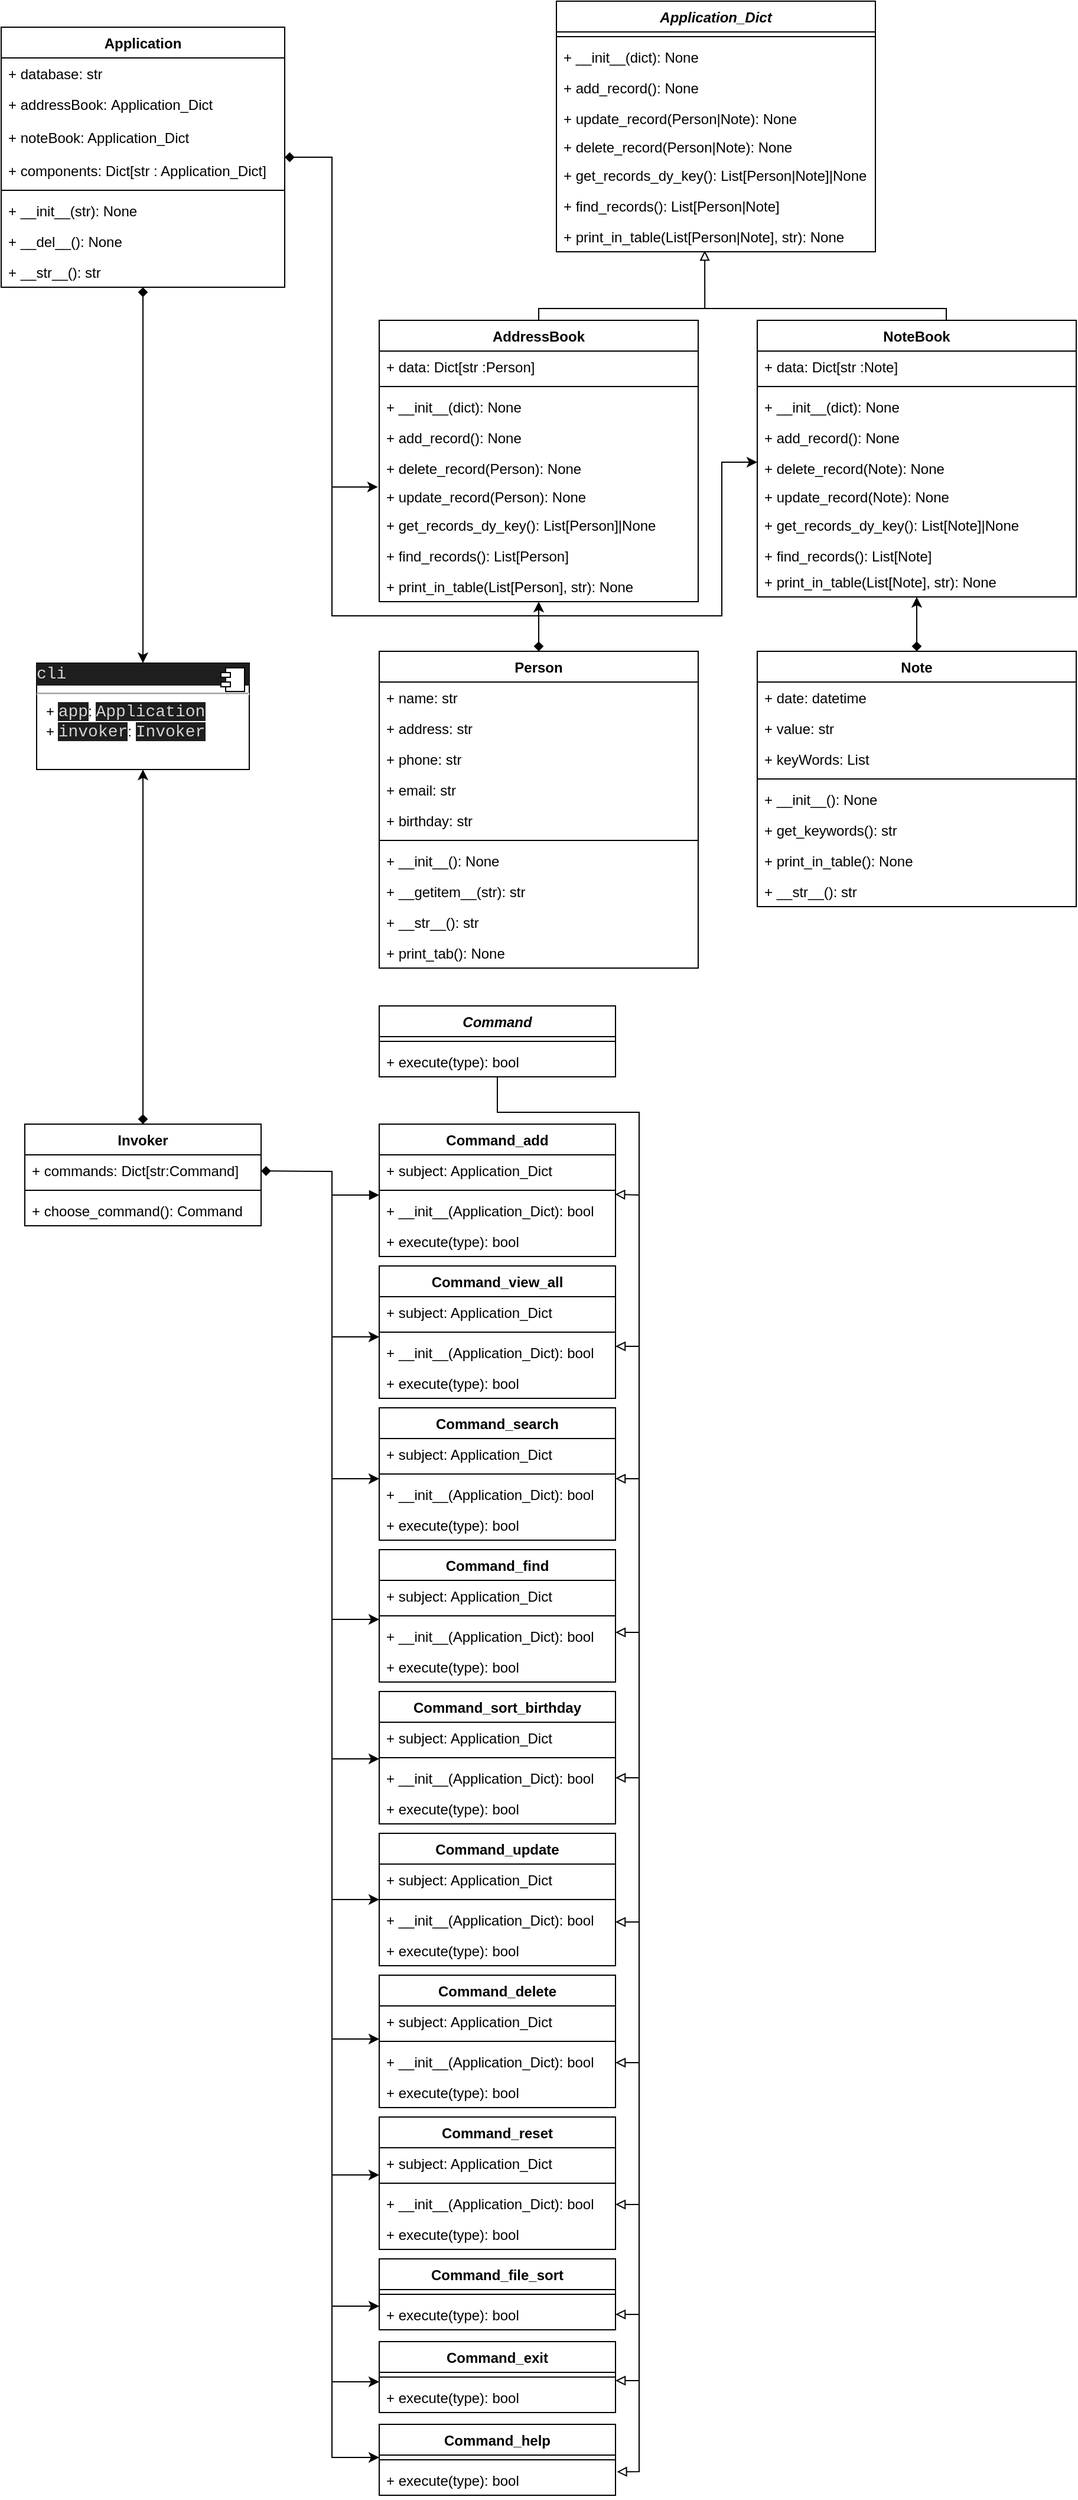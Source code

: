 <mxfile version="20.4.0" type="github">
  <diagram name="Page-1" id="e7e014a7-5840-1c2e-5031-d8a46d1fe8dd">
    <mxGraphModel dx="1038" dy="521" grid="1" gridSize="10" guides="1" tooltips="1" connect="1" arrows="1" fold="1" page="1" pageScale="1" pageWidth="1169" pageHeight="826" background="none" math="0" shadow="0">
      <root>
        <mxCell id="0" />
        <mxCell id="1" parent="0" />
        <mxCell id="pqGGEvuo2hj5_xo_4Ey8-17" value="" style="edgeStyle=none;rounded=0;orthogonalLoop=1;jettySize=auto;html=1;startArrow=diamond;startFill=1;entryX=0.5;entryY=0;entryDx=0;entryDy=0;" edge="1" parent="1" source="ew4QoGXAWz818uTSKl9H-1" target="pqGGEvuo2hj5_xo_4Ey8-78">
          <mxGeometry relative="1" as="geometry">
            <mxPoint x="140" y="380" as="targetPoint" />
          </mxGeometry>
        </mxCell>
        <mxCell id="pqGGEvuo2hj5_xo_4Ey8-168" value="" style="edgeStyle=none;rounded=0;orthogonalLoop=1;jettySize=auto;html=1;startArrow=diamond;startFill=1;entryX=-0.004;entryY=0.208;entryDx=0;entryDy=0;entryPerimeter=0;" edge="1" parent="1" source="ew4QoGXAWz818uTSKl9H-1" target="pqGGEvuo2hj5_xo_4Ey8-137">
          <mxGeometry relative="1" as="geometry">
            <mxPoint x="360" y="142" as="targetPoint" />
            <Array as="points">
              <mxPoint x="320" y="142" />
              <mxPoint x="320" y="421" />
            </Array>
          </mxGeometry>
        </mxCell>
        <mxCell id="ew4QoGXAWz818uTSKl9H-1" value="Application" style="swimlane;fontStyle=1;align=center;verticalAlign=top;childLayout=stackLayout;horizontal=1;startSize=26;horizontalStack=0;resizeParent=1;resizeParentMax=0;resizeLast=0;collapsible=1;marginBottom=0;" parent="1" vertex="1">
          <mxGeometry x="40" y="32" width="240" height="220" as="geometry">
            <mxRectangle x="170" y="70" width="100" height="30" as="alternateBounds" />
          </mxGeometry>
        </mxCell>
        <mxCell id="ew4QoGXAWz818uTSKl9H-2" value="+ database: str" style="text;strokeColor=none;fillColor=none;align=left;verticalAlign=top;spacingLeft=4;spacingRight=4;overflow=hidden;rotatable=0;points=[[0,0.5],[1,0.5]];portConstraint=eastwest;" parent="ew4QoGXAWz818uTSKl9H-1" vertex="1">
          <mxGeometry y="26" width="240" height="26" as="geometry" />
        </mxCell>
        <mxCell id="ew4QoGXAWz818uTSKl9H-6" value="+ addressBook: Application_Dict" style="text;strokeColor=none;fillColor=none;align=left;verticalAlign=top;spacingLeft=4;spacingRight=4;overflow=hidden;rotatable=0;points=[[0,0.5],[1,0.5]];portConstraint=eastwest;" parent="ew4QoGXAWz818uTSKl9H-1" vertex="1">
          <mxGeometry y="52" width="240" height="28" as="geometry" />
        </mxCell>
        <mxCell id="pqGGEvuo2hj5_xo_4Ey8-73" value="+ noteBook: Application_Dict" style="text;strokeColor=none;fillColor=none;align=left;verticalAlign=top;spacingLeft=4;spacingRight=4;overflow=hidden;rotatable=0;points=[[0,0.5],[1,0.5]];portConstraint=eastwest;" vertex="1" parent="ew4QoGXAWz818uTSKl9H-1">
          <mxGeometry y="80" width="240" height="28" as="geometry" />
        </mxCell>
        <mxCell id="pqGGEvuo2hj5_xo_4Ey8-74" value="+ components: Dict[str : Application_Dict]" style="text;strokeColor=none;fillColor=none;align=left;verticalAlign=top;spacingLeft=4;spacingRight=4;overflow=hidden;rotatable=0;points=[[0,0.5],[1,0.5]];portConstraint=eastwest;" vertex="1" parent="ew4QoGXAWz818uTSKl9H-1">
          <mxGeometry y="108" width="240" height="26" as="geometry" />
        </mxCell>
        <mxCell id="ew4QoGXAWz818uTSKl9H-3" value="" style="line;strokeWidth=1;fillColor=none;align=left;verticalAlign=middle;spacingTop=-1;spacingLeft=3;spacingRight=3;rotatable=0;labelPosition=right;points=[];portConstraint=eastwest;strokeColor=inherit;" parent="ew4QoGXAWz818uTSKl9H-1" vertex="1">
          <mxGeometry y="134" width="240" height="8" as="geometry" />
        </mxCell>
        <mxCell id="ew4QoGXAWz818uTSKl9H-4" value="+ __init__(str): None" style="text;strokeColor=none;fillColor=none;align=left;verticalAlign=top;spacingLeft=4;spacingRight=4;overflow=hidden;rotatable=0;points=[[0,0.5],[1,0.5]];portConstraint=eastwest;" parent="ew4QoGXAWz818uTSKl9H-1" vertex="1">
          <mxGeometry y="142" width="240" height="26" as="geometry" />
        </mxCell>
        <mxCell id="ew4QoGXAWz818uTSKl9H-5" value="+ __del__(): None" style="text;strokeColor=none;fillColor=none;align=left;verticalAlign=top;spacingLeft=4;spacingRight=4;overflow=hidden;rotatable=0;points=[[0,0.5],[1,0.5]];portConstraint=eastwest;" parent="ew4QoGXAWz818uTSKl9H-1" vertex="1">
          <mxGeometry y="168" width="240" height="26" as="geometry" />
        </mxCell>
        <mxCell id="pqGGEvuo2hj5_xo_4Ey8-80" value="+ __str__(): str" style="text;strokeColor=none;fillColor=none;align=left;verticalAlign=top;spacingLeft=4;spacingRight=4;overflow=hidden;rotatable=0;points=[[0,0.5],[1,0.5]];portConstraint=eastwest;" vertex="1" parent="ew4QoGXAWz818uTSKl9H-1">
          <mxGeometry y="194" width="240" height="26" as="geometry" />
        </mxCell>
        <mxCell id="Lr8bVaTLKg5Y1Snkq9TG-1" value="Application_Dict" style="swimlane;fontStyle=3;align=center;verticalAlign=top;childLayout=stackLayout;horizontal=1;startSize=26;horizontalStack=0;resizeParent=1;resizeParentMax=0;resizeLast=0;collapsible=1;marginBottom=0;" parent="1" vertex="1">
          <mxGeometry x="510" y="10" width="270" height="212" as="geometry" />
        </mxCell>
        <mxCell id="Lr8bVaTLKg5Y1Snkq9TG-3" value="" style="line;strokeWidth=1;fillColor=none;align=left;verticalAlign=middle;spacingTop=-1;spacingLeft=3;spacingRight=3;rotatable=0;labelPosition=right;points=[];portConstraint=eastwest;strokeColor=inherit;" parent="Lr8bVaTLKg5Y1Snkq9TG-1" vertex="1">
          <mxGeometry y="26" width="270" height="8" as="geometry" />
        </mxCell>
        <mxCell id="Lr8bVaTLKg5Y1Snkq9TG-4" value="+ __init__(dict): None" style="text;strokeColor=none;fillColor=none;align=left;verticalAlign=top;spacingLeft=4;spacingRight=4;overflow=hidden;rotatable=0;points=[[0,0.5],[1,0.5]];portConstraint=eastwest;" parent="Lr8bVaTLKg5Y1Snkq9TG-1" vertex="1">
          <mxGeometry y="34" width="270" height="26" as="geometry" />
        </mxCell>
        <mxCell id="pqGGEvuo2hj5_xo_4Ey8-88" value="+ add_record(): None" style="text;strokeColor=none;fillColor=none;align=left;verticalAlign=top;spacingLeft=4;spacingRight=4;overflow=hidden;rotatable=0;points=[[0,0.5],[1,0.5]];portConstraint=eastwest;" vertex="1" parent="Lr8bVaTLKg5Y1Snkq9TG-1">
          <mxGeometry y="60" width="270" height="26" as="geometry" />
        </mxCell>
        <mxCell id="pqGGEvuo2hj5_xo_4Ey8-89" value="+ update_record(Person|Note): None" style="text;strokeColor=none;fillColor=none;align=left;verticalAlign=top;spacingLeft=4;spacingRight=4;overflow=hidden;rotatable=0;points=[[0,0.5],[1,0.5]];portConstraint=eastwest;" vertex="1" parent="Lr8bVaTLKg5Y1Snkq9TG-1">
          <mxGeometry y="86" width="270" height="24" as="geometry" />
        </mxCell>
        <mxCell id="pqGGEvuo2hj5_xo_4Ey8-113" value="+ delete_record(Person|Note): None" style="text;strokeColor=none;fillColor=none;align=left;verticalAlign=top;spacingLeft=4;spacingRight=4;overflow=hidden;rotatable=0;points=[[0,0.5],[1,0.5]];portConstraint=eastwest;" vertex="1" parent="Lr8bVaTLKg5Y1Snkq9TG-1">
          <mxGeometry y="110" width="270" height="24" as="geometry" />
        </mxCell>
        <mxCell id="pqGGEvuo2hj5_xo_4Ey8-91" value="+ get_records_dy_key(): List[Person|Note]|None" style="text;strokeColor=none;fillColor=none;align=left;verticalAlign=top;spacingLeft=4;spacingRight=4;overflow=hidden;rotatable=0;points=[[0,0.5],[1,0.5]];portConstraint=eastwest;" vertex="1" parent="Lr8bVaTLKg5Y1Snkq9TG-1">
          <mxGeometry y="134" width="270" height="26" as="geometry" />
        </mxCell>
        <mxCell id="pqGGEvuo2hj5_xo_4Ey8-114" value="+ find_records(): List[Person|Note]" style="text;strokeColor=none;fillColor=none;align=left;verticalAlign=top;spacingLeft=4;spacingRight=4;overflow=hidden;rotatable=0;points=[[0,0.5],[1,0.5]];portConstraint=eastwest;" vertex="1" parent="Lr8bVaTLKg5Y1Snkq9TG-1">
          <mxGeometry y="160" width="270" height="26" as="geometry" />
        </mxCell>
        <mxCell id="pqGGEvuo2hj5_xo_4Ey8-92" value="+ print_in_table(List[Person|Note], str): None" style="text;strokeColor=none;fillColor=none;align=left;verticalAlign=top;spacingLeft=4;spacingRight=4;overflow=hidden;rotatable=0;points=[[0,0.5],[1,0.5]];portConstraint=eastwest;" vertex="1" parent="Lr8bVaTLKg5Y1Snkq9TG-1">
          <mxGeometry y="186" width="270" height="26" as="geometry" />
        </mxCell>
        <mxCell id="Lr8bVaTLKg5Y1Snkq9TG-24" style="edgeStyle=orthogonalEdgeStyle;rounded=0;orthogonalLoop=1;jettySize=auto;html=1;exitX=0.5;exitY=0;exitDx=0;exitDy=0;endArrow=block;endFill=0;entryX=0.465;entryY=0.962;entryDx=0;entryDy=0;entryPerimeter=0;" parent="1" source="Lr8bVaTLKg5Y1Snkq9TG-5" target="pqGGEvuo2hj5_xo_4Ey8-92" edge="1">
          <mxGeometry relative="1" as="geometry">
            <Array as="points">
              <mxPoint x="495" y="270" />
              <mxPoint x="636" y="270" />
            </Array>
            <mxPoint x="560" y="230" as="targetPoint" />
          </mxGeometry>
        </mxCell>
        <mxCell id="Lr8bVaTLKg5Y1Snkq9TG-5" value="AddressBook" style="swimlane;fontStyle=1;align=center;verticalAlign=top;childLayout=stackLayout;horizontal=1;startSize=26;horizontalStack=0;resizeParent=1;resizeParentMax=0;resizeLast=0;collapsible=1;marginBottom=0;" parent="1" vertex="1">
          <mxGeometry x="360" y="280" width="270" height="238" as="geometry" />
        </mxCell>
        <mxCell id="Lr8bVaTLKg5Y1Snkq9TG-6" value="+ data: Dict[str :Person]" style="text;strokeColor=none;fillColor=none;align=left;verticalAlign=top;spacingLeft=4;spacingRight=4;overflow=hidden;rotatable=0;points=[[0,0.5],[1,0.5]];portConstraint=eastwest;" parent="Lr8bVaTLKg5Y1Snkq9TG-5" vertex="1">
          <mxGeometry y="26" width="270" height="26" as="geometry" />
        </mxCell>
        <mxCell id="Lr8bVaTLKg5Y1Snkq9TG-7" value="" style="line;strokeWidth=1;fillColor=none;align=left;verticalAlign=middle;spacingTop=-1;spacingLeft=3;spacingRight=3;rotatable=0;labelPosition=right;points=[];portConstraint=eastwest;strokeColor=inherit;" parent="Lr8bVaTLKg5Y1Snkq9TG-5" vertex="1">
          <mxGeometry y="52" width="270" height="8" as="geometry" />
        </mxCell>
        <mxCell id="pqGGEvuo2hj5_xo_4Ey8-135" value="+ __init__(dict): None" style="text;strokeColor=none;fillColor=none;align=left;verticalAlign=top;spacingLeft=4;spacingRight=4;overflow=hidden;rotatable=0;points=[[0,0.5],[1,0.5]];portConstraint=eastwest;" vertex="1" parent="Lr8bVaTLKg5Y1Snkq9TG-5">
          <mxGeometry y="60" width="270" height="26" as="geometry" />
        </mxCell>
        <mxCell id="pqGGEvuo2hj5_xo_4Ey8-136" value="+ add_record(): None" style="text;strokeColor=none;fillColor=none;align=left;verticalAlign=top;spacingLeft=4;spacingRight=4;overflow=hidden;rotatable=0;points=[[0,0.5],[1,0.5]];portConstraint=eastwest;" vertex="1" parent="Lr8bVaTLKg5Y1Snkq9TG-5">
          <mxGeometry y="86" width="270" height="26" as="geometry" />
        </mxCell>
        <mxCell id="pqGGEvuo2hj5_xo_4Ey8-138" value="+ delete_record(Person): None" style="text;strokeColor=none;fillColor=none;align=left;verticalAlign=top;spacingLeft=4;spacingRight=4;overflow=hidden;rotatable=0;points=[[0,0.5],[1,0.5]];portConstraint=eastwest;" vertex="1" parent="Lr8bVaTLKg5Y1Snkq9TG-5">
          <mxGeometry y="112" width="270" height="24" as="geometry" />
        </mxCell>
        <mxCell id="pqGGEvuo2hj5_xo_4Ey8-137" value="+ update_record(Person): None" style="text;strokeColor=none;fillColor=none;align=left;verticalAlign=top;spacingLeft=4;spacingRight=4;overflow=hidden;rotatable=0;points=[[0,0.5],[1,0.5]];portConstraint=eastwest;" vertex="1" parent="Lr8bVaTLKg5Y1Snkq9TG-5">
          <mxGeometry y="136" width="270" height="24" as="geometry" />
        </mxCell>
        <mxCell id="pqGGEvuo2hj5_xo_4Ey8-139" value="+ get_records_dy_key(): List[Person]|None" style="text;strokeColor=none;fillColor=none;align=left;verticalAlign=top;spacingLeft=4;spacingRight=4;overflow=hidden;rotatable=0;points=[[0,0.5],[1,0.5]];portConstraint=eastwest;" vertex="1" parent="Lr8bVaTLKg5Y1Snkq9TG-5">
          <mxGeometry y="160" width="270" height="26" as="geometry" />
        </mxCell>
        <mxCell id="pqGGEvuo2hj5_xo_4Ey8-140" value="+ find_records(): List[Person]" style="text;strokeColor=none;fillColor=none;align=left;verticalAlign=top;spacingLeft=4;spacingRight=4;overflow=hidden;rotatable=0;points=[[0,0.5],[1,0.5]];portConstraint=eastwest;" vertex="1" parent="Lr8bVaTLKg5Y1Snkq9TG-5">
          <mxGeometry y="186" width="270" height="26" as="geometry" />
        </mxCell>
        <mxCell id="pqGGEvuo2hj5_xo_4Ey8-141" value="+ print_in_table(List[Person], str): None" style="text;strokeColor=none;fillColor=none;align=left;verticalAlign=top;spacingLeft=4;spacingRight=4;overflow=hidden;rotatable=0;points=[[0,0.5],[1,0.5]];portConstraint=eastwest;" vertex="1" parent="Lr8bVaTLKg5Y1Snkq9TG-5">
          <mxGeometry y="212" width="270" height="26" as="geometry" />
        </mxCell>
        <mxCell id="Lr8bVaTLKg5Y1Snkq9TG-25" style="rounded=0;orthogonalLoop=1;jettySize=auto;html=1;exitX=0.5;exitY=0;exitDx=0;exitDy=0;endArrow=none;endFill=0;edgeStyle=elbowEdgeStyle;" parent="1" source="Lr8bVaTLKg5Y1Snkq9TG-9" edge="1">
          <mxGeometry relative="1" as="geometry">
            <mxPoint x="560" y="270" as="targetPoint" />
            <Array as="points">
              <mxPoint x="840" y="290" />
              <mxPoint x="665" y="320" />
            </Array>
          </mxGeometry>
        </mxCell>
        <mxCell id="Lr8bVaTLKg5Y1Snkq9TG-9" value="NoteBook" style="swimlane;fontStyle=1;align=center;verticalAlign=top;childLayout=stackLayout;horizontal=1;startSize=26;horizontalStack=0;resizeParent=1;resizeParentMax=0;resizeLast=0;collapsible=1;marginBottom=0;" parent="1" vertex="1">
          <mxGeometry x="680" y="280" width="270" height="234" as="geometry" />
        </mxCell>
        <mxCell id="Lr8bVaTLKg5Y1Snkq9TG-10" value="+ data: Dict[str :Note]" style="text;strokeColor=none;fillColor=none;align=left;verticalAlign=top;spacingLeft=4;spacingRight=4;overflow=hidden;rotatable=0;points=[[0,0.5],[1,0.5]];portConstraint=eastwest;" parent="Lr8bVaTLKg5Y1Snkq9TG-9" vertex="1">
          <mxGeometry y="26" width="270" height="26" as="geometry" />
        </mxCell>
        <mxCell id="Lr8bVaTLKg5Y1Snkq9TG-11" value="" style="line;strokeWidth=1;fillColor=none;align=left;verticalAlign=middle;spacingTop=-1;spacingLeft=3;spacingRight=3;rotatable=0;labelPosition=right;points=[];portConstraint=eastwest;strokeColor=inherit;" parent="Lr8bVaTLKg5Y1Snkq9TG-9" vertex="1">
          <mxGeometry y="52" width="270" height="8" as="geometry" />
        </mxCell>
        <mxCell id="pqGGEvuo2hj5_xo_4Ey8-150" value="+ __init__(dict): None" style="text;strokeColor=none;fillColor=none;align=left;verticalAlign=top;spacingLeft=4;spacingRight=4;overflow=hidden;rotatable=0;points=[[0,0.5],[1,0.5]];portConstraint=eastwest;" vertex="1" parent="Lr8bVaTLKg5Y1Snkq9TG-9">
          <mxGeometry y="60" width="270" height="26" as="geometry" />
        </mxCell>
        <mxCell id="pqGGEvuo2hj5_xo_4Ey8-151" value="+ add_record(): None" style="text;strokeColor=none;fillColor=none;align=left;verticalAlign=top;spacingLeft=4;spacingRight=4;overflow=hidden;rotatable=0;points=[[0,0.5],[1,0.5]];portConstraint=eastwest;" vertex="1" parent="Lr8bVaTLKg5Y1Snkq9TG-9">
          <mxGeometry y="86" width="270" height="26" as="geometry" />
        </mxCell>
        <mxCell id="pqGGEvuo2hj5_xo_4Ey8-153" value="+ delete_record(Note): None" style="text;strokeColor=none;fillColor=none;align=left;verticalAlign=top;spacingLeft=4;spacingRight=4;overflow=hidden;rotatable=0;points=[[0,0.5],[1,0.5]];portConstraint=eastwest;" vertex="1" parent="Lr8bVaTLKg5Y1Snkq9TG-9">
          <mxGeometry y="112" width="270" height="24" as="geometry" />
        </mxCell>
        <mxCell id="pqGGEvuo2hj5_xo_4Ey8-152" value="+ update_record(Note): None" style="text;strokeColor=none;fillColor=none;align=left;verticalAlign=top;spacingLeft=4;spacingRight=4;overflow=hidden;rotatable=0;points=[[0,0.5],[1,0.5]];portConstraint=eastwest;" vertex="1" parent="Lr8bVaTLKg5Y1Snkq9TG-9">
          <mxGeometry y="136" width="270" height="24" as="geometry" />
        </mxCell>
        <mxCell id="pqGGEvuo2hj5_xo_4Ey8-154" value="+ get_records_dy_key(): List[Note]|None" style="text;strokeColor=none;fillColor=none;align=left;verticalAlign=top;spacingLeft=4;spacingRight=4;overflow=hidden;rotatable=0;points=[[0,0.5],[1,0.5]];portConstraint=eastwest;" vertex="1" parent="Lr8bVaTLKg5Y1Snkq9TG-9">
          <mxGeometry y="160" width="270" height="26" as="geometry" />
        </mxCell>
        <mxCell id="pqGGEvuo2hj5_xo_4Ey8-155" value="+ find_records(): List[Note]" style="text;strokeColor=none;fillColor=none;align=left;verticalAlign=top;spacingLeft=4;spacingRight=4;overflow=hidden;rotatable=0;points=[[0,0.5],[1,0.5]];portConstraint=eastwest;" vertex="1" parent="Lr8bVaTLKg5Y1Snkq9TG-9">
          <mxGeometry y="186" width="270" height="22" as="geometry" />
        </mxCell>
        <mxCell id="pqGGEvuo2hj5_xo_4Ey8-156" value="+ print_in_table(List[Note], str): None" style="text;strokeColor=none;fillColor=none;align=left;verticalAlign=top;spacingLeft=4;spacingRight=4;overflow=hidden;rotatable=0;points=[[0,0.5],[1,0.5]];portConstraint=eastwest;" vertex="1" parent="Lr8bVaTLKg5Y1Snkq9TG-9">
          <mxGeometry y="208" width="270" height="26" as="geometry" />
        </mxCell>
        <mxCell id="pqGGEvuo2hj5_xo_4Ey8-186" value="" style="edgeStyle=none;rounded=0;orthogonalLoop=1;jettySize=auto;html=1;startArrow=diamond;startFill=1;" edge="1" parent="1" source="pqGGEvuo2hj5_xo_4Ey8-1" target="pqGGEvuo2hj5_xo_4Ey8-141">
          <mxGeometry relative="1" as="geometry" />
        </mxCell>
        <mxCell id="pqGGEvuo2hj5_xo_4Ey8-1" value="Person" style="swimlane;fontStyle=1;align=center;verticalAlign=top;childLayout=stackLayout;horizontal=1;startSize=26;horizontalStack=0;resizeParent=1;resizeParentMax=0;resizeLast=0;collapsible=1;marginBottom=0;" vertex="1" parent="1">
          <mxGeometry x="360" y="560" width="270" height="268" as="geometry" />
        </mxCell>
        <mxCell id="pqGGEvuo2hj5_xo_4Ey8-2" value="+ name: str" style="text;strokeColor=none;fillColor=none;align=left;verticalAlign=top;spacingLeft=4;spacingRight=4;overflow=hidden;rotatable=0;points=[[0,0.5],[1,0.5]];portConstraint=eastwest;" vertex="1" parent="pqGGEvuo2hj5_xo_4Ey8-1">
          <mxGeometry y="26" width="270" height="26" as="geometry" />
        </mxCell>
        <mxCell id="pqGGEvuo2hj5_xo_4Ey8-174" value="+ address: str" style="text;strokeColor=none;fillColor=none;align=left;verticalAlign=top;spacingLeft=4;spacingRight=4;overflow=hidden;rotatable=0;points=[[0,0.5],[1,0.5]];portConstraint=eastwest;" vertex="1" parent="pqGGEvuo2hj5_xo_4Ey8-1">
          <mxGeometry y="52" width="270" height="26" as="geometry" />
        </mxCell>
        <mxCell id="pqGGEvuo2hj5_xo_4Ey8-175" value="+ phone: str" style="text;strokeColor=none;fillColor=none;align=left;verticalAlign=top;spacingLeft=4;spacingRight=4;overflow=hidden;rotatable=0;points=[[0,0.5],[1,0.5]];portConstraint=eastwest;" vertex="1" parent="pqGGEvuo2hj5_xo_4Ey8-1">
          <mxGeometry y="78" width="270" height="26" as="geometry" />
        </mxCell>
        <mxCell id="pqGGEvuo2hj5_xo_4Ey8-176" value="+ email: str" style="text;strokeColor=none;fillColor=none;align=left;verticalAlign=top;spacingLeft=4;spacingRight=4;overflow=hidden;rotatable=0;points=[[0,0.5],[1,0.5]];portConstraint=eastwest;" vertex="1" parent="pqGGEvuo2hj5_xo_4Ey8-1">
          <mxGeometry y="104" width="270" height="26" as="geometry" />
        </mxCell>
        <mxCell id="pqGGEvuo2hj5_xo_4Ey8-177" value="+ birthday: str" style="text;strokeColor=none;fillColor=none;align=left;verticalAlign=top;spacingLeft=4;spacingRight=4;overflow=hidden;rotatable=0;points=[[0,0.5],[1,0.5]];portConstraint=eastwest;" vertex="1" parent="pqGGEvuo2hj5_xo_4Ey8-1">
          <mxGeometry y="130" width="270" height="26" as="geometry" />
        </mxCell>
        <mxCell id="pqGGEvuo2hj5_xo_4Ey8-3" value="" style="line;strokeWidth=1;fillColor=none;align=left;verticalAlign=middle;spacingTop=-1;spacingLeft=3;spacingRight=3;rotatable=0;labelPosition=right;points=[];portConstraint=eastwest;strokeColor=inherit;" vertex="1" parent="pqGGEvuo2hj5_xo_4Ey8-1">
          <mxGeometry y="156" width="270" height="8" as="geometry" />
        </mxCell>
        <mxCell id="pqGGEvuo2hj5_xo_4Ey8-184" value="+ __init__(): None" style="text;strokeColor=none;fillColor=none;align=left;verticalAlign=top;spacingLeft=4;spacingRight=4;overflow=hidden;rotatable=0;points=[[0,0.5],[1,0.5]];portConstraint=eastwest;" vertex="1" parent="pqGGEvuo2hj5_xo_4Ey8-1">
          <mxGeometry y="164" width="270" height="26" as="geometry" />
        </mxCell>
        <mxCell id="pqGGEvuo2hj5_xo_4Ey8-4" value="+ __getitem__(str): str" style="text;strokeColor=none;fillColor=none;align=left;verticalAlign=top;spacingLeft=4;spacingRight=4;overflow=hidden;rotatable=0;points=[[0,0.5],[1,0.5]];portConstraint=eastwest;" vertex="1" parent="pqGGEvuo2hj5_xo_4Ey8-1">
          <mxGeometry y="190" width="270" height="26" as="geometry" />
        </mxCell>
        <mxCell id="pqGGEvuo2hj5_xo_4Ey8-178" value="+ __str__(): str" style="text;strokeColor=none;fillColor=none;align=left;verticalAlign=top;spacingLeft=4;spacingRight=4;overflow=hidden;rotatable=0;points=[[0,0.5],[1,0.5]];portConstraint=eastwest;" vertex="1" parent="pqGGEvuo2hj5_xo_4Ey8-1">
          <mxGeometry y="216" width="270" height="26" as="geometry" />
        </mxCell>
        <mxCell id="pqGGEvuo2hj5_xo_4Ey8-179" value="+ print_tab(): None" style="text;strokeColor=none;fillColor=none;align=left;verticalAlign=top;spacingLeft=4;spacingRight=4;overflow=hidden;rotatable=0;points=[[0,0.5],[1,0.5]];portConstraint=eastwest;" vertex="1" parent="pqGGEvuo2hj5_xo_4Ey8-1">
          <mxGeometry y="242" width="270" height="26" as="geometry" />
        </mxCell>
        <mxCell id="pqGGEvuo2hj5_xo_4Ey8-187" value="" style="edgeStyle=none;rounded=0;orthogonalLoop=1;jettySize=auto;html=1;startArrow=diamond;startFill=1;" edge="1" parent="1" source="pqGGEvuo2hj5_xo_4Ey8-5" target="pqGGEvuo2hj5_xo_4Ey8-156">
          <mxGeometry relative="1" as="geometry" />
        </mxCell>
        <mxCell id="pqGGEvuo2hj5_xo_4Ey8-5" value="Note" style="swimlane;fontStyle=1;align=center;verticalAlign=top;childLayout=stackLayout;horizontal=1;startSize=26;horizontalStack=0;resizeParent=1;resizeParentMax=0;resizeLast=0;collapsible=1;marginBottom=0;" vertex="1" parent="1">
          <mxGeometry x="680" y="560" width="270" height="216" as="geometry" />
        </mxCell>
        <mxCell id="pqGGEvuo2hj5_xo_4Ey8-6" value="+ date: datetime" style="text;strokeColor=none;fillColor=none;align=left;verticalAlign=top;spacingLeft=4;spacingRight=4;overflow=hidden;rotatable=0;points=[[0,0.5],[1,0.5]];portConstraint=eastwest;" vertex="1" parent="pqGGEvuo2hj5_xo_4Ey8-5">
          <mxGeometry y="26" width="270" height="26" as="geometry" />
        </mxCell>
        <mxCell id="pqGGEvuo2hj5_xo_4Ey8-180" value="+ value: str" style="text;strokeColor=none;fillColor=none;align=left;verticalAlign=top;spacingLeft=4;spacingRight=4;overflow=hidden;rotatable=0;points=[[0,0.5],[1,0.5]];portConstraint=eastwest;" vertex="1" parent="pqGGEvuo2hj5_xo_4Ey8-5">
          <mxGeometry y="52" width="270" height="26" as="geometry" />
        </mxCell>
        <mxCell id="pqGGEvuo2hj5_xo_4Ey8-181" value="+ keyWords: List" style="text;strokeColor=none;fillColor=none;align=left;verticalAlign=top;spacingLeft=4;spacingRight=4;overflow=hidden;rotatable=0;points=[[0,0.5],[1,0.5]];portConstraint=eastwest;" vertex="1" parent="pqGGEvuo2hj5_xo_4Ey8-5">
          <mxGeometry y="78" width="270" height="26" as="geometry" />
        </mxCell>
        <mxCell id="pqGGEvuo2hj5_xo_4Ey8-7" value="" style="line;strokeWidth=1;fillColor=none;align=left;verticalAlign=middle;spacingTop=-1;spacingLeft=3;spacingRight=3;rotatable=0;labelPosition=right;points=[];portConstraint=eastwest;strokeColor=inherit;" vertex="1" parent="pqGGEvuo2hj5_xo_4Ey8-5">
          <mxGeometry y="104" width="270" height="8" as="geometry" />
        </mxCell>
        <mxCell id="pqGGEvuo2hj5_xo_4Ey8-182" value="+ __init__(): None" style="text;strokeColor=none;fillColor=none;align=left;verticalAlign=top;spacingLeft=4;spacingRight=4;overflow=hidden;rotatable=0;points=[[0,0.5],[1,0.5]];portConstraint=eastwest;" vertex="1" parent="pqGGEvuo2hj5_xo_4Ey8-5">
          <mxGeometry y="112" width="270" height="26" as="geometry" />
        </mxCell>
        <mxCell id="pqGGEvuo2hj5_xo_4Ey8-8" value="+ get_keywords(): str" style="text;strokeColor=none;fillColor=none;align=left;verticalAlign=top;spacingLeft=4;spacingRight=4;overflow=hidden;rotatable=0;points=[[0,0.5],[1,0.5]];portConstraint=eastwest;" vertex="1" parent="pqGGEvuo2hj5_xo_4Ey8-5">
          <mxGeometry y="138" width="270" height="26" as="geometry" />
        </mxCell>
        <mxCell id="pqGGEvuo2hj5_xo_4Ey8-183" value="+ print_in_table(): None" style="text;strokeColor=none;fillColor=none;align=left;verticalAlign=top;spacingLeft=4;spacingRight=4;overflow=hidden;rotatable=0;points=[[0,0.5],[1,0.5]];portConstraint=eastwest;" vertex="1" parent="pqGGEvuo2hj5_xo_4Ey8-5">
          <mxGeometry y="164" width="270" height="26" as="geometry" />
        </mxCell>
        <mxCell id="pqGGEvuo2hj5_xo_4Ey8-185" value="+ __str__(): str" style="text;strokeColor=none;fillColor=none;align=left;verticalAlign=top;spacingLeft=4;spacingRight=4;overflow=hidden;rotatable=0;points=[[0,0.5],[1,0.5]];portConstraint=eastwest;" vertex="1" parent="pqGGEvuo2hj5_xo_4Ey8-5">
          <mxGeometry y="190" width="270" height="26" as="geometry" />
        </mxCell>
        <mxCell id="pqGGEvuo2hj5_xo_4Ey8-23" value="" style="edgeStyle=none;rounded=0;orthogonalLoop=1;jettySize=auto;html=1;startArrow=diamond;startFill=1;entryX=0.5;entryY=1;entryDx=0;entryDy=0;" edge="1" parent="1" source="pqGGEvuo2hj5_xo_4Ey8-19" target="pqGGEvuo2hj5_xo_4Ey8-78">
          <mxGeometry relative="1" as="geometry">
            <mxPoint x="140" y="470" as="targetPoint" />
          </mxGeometry>
        </mxCell>
        <mxCell id="pqGGEvuo2hj5_xo_4Ey8-19" value="Invoker" style="swimlane;fontStyle=1;align=center;verticalAlign=top;childLayout=stackLayout;horizontal=1;startSize=26;horizontalStack=0;resizeParent=1;resizeParentMax=0;resizeLast=0;collapsible=1;marginBottom=0;" vertex="1" parent="1">
          <mxGeometry x="60" y="960" width="200" height="86" as="geometry" />
        </mxCell>
        <mxCell id="pqGGEvuo2hj5_xo_4Ey8-20" value="+ commands: Dict[str:Command]" style="text;strokeColor=none;fillColor=none;align=left;verticalAlign=top;spacingLeft=4;spacingRight=4;overflow=hidden;rotatable=0;points=[[0,0.5],[1,0.5]];portConstraint=eastwest;" vertex="1" parent="pqGGEvuo2hj5_xo_4Ey8-19">
          <mxGeometry y="26" width="200" height="26" as="geometry" />
        </mxCell>
        <mxCell id="pqGGEvuo2hj5_xo_4Ey8-21" value="" style="line;strokeWidth=1;fillColor=none;align=left;verticalAlign=middle;spacingTop=-1;spacingLeft=3;spacingRight=3;rotatable=0;labelPosition=right;points=[];portConstraint=eastwest;strokeColor=inherit;" vertex="1" parent="pqGGEvuo2hj5_xo_4Ey8-19">
          <mxGeometry y="52" width="200" height="8" as="geometry" />
        </mxCell>
        <mxCell id="pqGGEvuo2hj5_xo_4Ey8-22" value="+ choose_command(): Command" style="text;strokeColor=none;fillColor=none;align=left;verticalAlign=top;spacingLeft=4;spacingRight=4;overflow=hidden;rotatable=0;points=[[0,0.5],[1,0.5]];portConstraint=eastwest;" vertex="1" parent="pqGGEvuo2hj5_xo_4Ey8-19">
          <mxGeometry y="60" width="200" height="26" as="geometry" />
        </mxCell>
        <mxCell id="pqGGEvuo2hj5_xo_4Ey8-193" value="" style="edgeStyle=none;rounded=0;orthogonalLoop=1;jettySize=auto;html=1;startArrow=none;startFill=0;entryX=0.998;entryY=-0.023;entryDx=0;entryDy=0;entryPerimeter=0;endArrow=block;endFill=0;" edge="1" parent="1" source="pqGGEvuo2hj5_xo_4Ey8-24" target="pqGGEvuo2hj5_xo_4Ey8-192">
          <mxGeometry relative="1" as="geometry">
            <Array as="points">
              <mxPoint x="460" y="950" />
              <mxPoint x="580" y="950" />
              <mxPoint x="580" y="1020" />
            </Array>
          </mxGeometry>
        </mxCell>
        <mxCell id="pqGGEvuo2hj5_xo_4Ey8-24" value="Command" style="swimlane;fontStyle=3;align=center;verticalAlign=top;childLayout=stackLayout;horizontal=1;startSize=26;horizontalStack=0;resizeParent=1;resizeParentMax=0;resizeLast=0;collapsible=1;marginBottom=0;" vertex="1" parent="1">
          <mxGeometry x="360" y="860" width="200" height="60" as="geometry" />
        </mxCell>
        <mxCell id="pqGGEvuo2hj5_xo_4Ey8-26" value="" style="line;strokeWidth=1;fillColor=none;align=left;verticalAlign=middle;spacingTop=-1;spacingLeft=3;spacingRight=3;rotatable=0;labelPosition=right;points=[];portConstraint=eastwest;strokeColor=inherit;" vertex="1" parent="pqGGEvuo2hj5_xo_4Ey8-24">
          <mxGeometry y="26" width="200" height="8" as="geometry" />
        </mxCell>
        <mxCell id="pqGGEvuo2hj5_xo_4Ey8-27" value="+ execute(type): bool" style="text;strokeColor=none;fillColor=none;align=left;verticalAlign=top;spacingLeft=4;spacingRight=4;overflow=hidden;rotatable=0;points=[[0,0.5],[1,0.5]];portConstraint=eastwest;" vertex="1" parent="pqGGEvuo2hj5_xo_4Ey8-24">
          <mxGeometry y="34" width="200" height="26" as="geometry" />
        </mxCell>
        <mxCell id="pqGGEvuo2hj5_xo_4Ey8-78" value="&lt;div style=&quot;color: rgb(212, 212, 212); background-color: rgb(30, 30, 30); font-family: Consolas, &amp;quot;Courier New&amp;quot;, monospace; font-size: 14px; line-height: 19px;&quot;&gt;cli&lt;/div&gt;&lt;hr&gt;&lt;p style=&quot;margin:0px;margin-left:8px;&quot;&gt;+&amp;nbsp;&lt;span style=&quot;background-color: rgb(30, 30, 30); color: rgb(212, 212, 212); font-family: Consolas, &amp;quot;Courier New&amp;quot;, monospace; font-size: 14px;&quot;&gt;app&lt;/span&gt;&lt;span style=&quot;background-color: initial;&quot;&gt;:&amp;nbsp;&lt;/span&gt;&lt;span style=&quot;background-color: rgb(30, 30, 30); color: rgb(212, 212, 212); font-family: Consolas, &amp;quot;Courier New&amp;quot;, monospace; font-size: 14px;&quot;&gt;Application&lt;/span&gt;&lt;/p&gt;&lt;p style=&quot;margin:0px;margin-left:8px;&quot;&gt;+&amp;nbsp;&lt;span style=&quot;background-color: rgb(30, 30, 30); color: rgb(212, 212, 212); font-family: Consolas, &amp;quot;Courier New&amp;quot;, monospace; font-size: 14px;&quot;&gt;invoker&lt;/span&gt;&lt;span style=&quot;background-color: initial;&quot;&gt;:&amp;nbsp;&lt;/span&gt;&lt;span style=&quot;background-color: rgb(30, 30, 30); color: rgb(212, 212, 212); font-family: Consolas, &amp;quot;Courier New&amp;quot;, monospace; font-size: 14px;&quot;&gt;Invoker&lt;/span&gt;&lt;/p&gt;" style="align=left;overflow=fill;html=1;dropTarget=0;" vertex="1" parent="1">
          <mxGeometry x="70" y="570" width="180" height="90" as="geometry" />
        </mxCell>
        <mxCell id="pqGGEvuo2hj5_xo_4Ey8-79" value="" style="shape=component;jettyWidth=8;jettyHeight=4;" vertex="1" parent="pqGGEvuo2hj5_xo_4Ey8-78">
          <mxGeometry x="1" width="20" height="20" relative="1" as="geometry">
            <mxPoint x="-24" y="4" as="offset" />
          </mxGeometry>
        </mxCell>
        <mxCell id="pqGGEvuo2hj5_xo_4Ey8-170" value="" style="edgeStyle=none;rounded=0;orthogonalLoop=1;jettySize=auto;html=1;startArrow=none;startFill=0;" edge="1" parent="1">
          <mxGeometry relative="1" as="geometry">
            <mxPoint x="320" y="420" as="sourcePoint" />
            <mxPoint x="680" y="400" as="targetPoint" />
            <Array as="points">
              <mxPoint x="320" y="530" />
              <mxPoint x="650" y="530" />
              <mxPoint x="650" y="400" />
            </Array>
          </mxGeometry>
        </mxCell>
        <mxCell id="pqGGEvuo2hj5_xo_4Ey8-190" value="Command_add" style="swimlane;fontStyle=1;align=center;verticalAlign=top;childLayout=stackLayout;horizontal=1;startSize=26;horizontalStack=0;resizeParent=1;resizeParentMax=0;resizeLast=0;collapsible=1;marginBottom=0;" vertex="1" parent="1">
          <mxGeometry x="360" y="960" width="200" height="112" as="geometry" />
        </mxCell>
        <mxCell id="pqGGEvuo2hj5_xo_4Ey8-195" value="+ subject: Application_Dict" style="text;strokeColor=none;fillColor=none;align=left;verticalAlign=top;spacingLeft=4;spacingRight=4;overflow=hidden;rotatable=0;points=[[0,0.5],[1,0.5]];portConstraint=eastwest;" vertex="1" parent="pqGGEvuo2hj5_xo_4Ey8-190">
          <mxGeometry y="26" width="200" height="26" as="geometry" />
        </mxCell>
        <mxCell id="pqGGEvuo2hj5_xo_4Ey8-191" value="" style="line;strokeWidth=1;fillColor=none;align=left;verticalAlign=middle;spacingTop=-1;spacingLeft=3;spacingRight=3;rotatable=0;labelPosition=right;points=[];portConstraint=eastwest;strokeColor=inherit;" vertex="1" parent="pqGGEvuo2hj5_xo_4Ey8-190">
          <mxGeometry y="52" width="200" height="8" as="geometry" />
        </mxCell>
        <mxCell id="pqGGEvuo2hj5_xo_4Ey8-192" value="+ __init__(Application_Dict): bool" style="text;strokeColor=none;fillColor=none;align=left;verticalAlign=top;spacingLeft=4;spacingRight=4;overflow=hidden;rotatable=0;points=[[0,0.5],[1,0.5]];portConstraint=eastwest;" vertex="1" parent="pqGGEvuo2hj5_xo_4Ey8-190">
          <mxGeometry y="60" width="200" height="26" as="geometry" />
        </mxCell>
        <mxCell id="pqGGEvuo2hj5_xo_4Ey8-197" value="+ execute(type): bool" style="text;strokeColor=none;fillColor=none;align=left;verticalAlign=top;spacingLeft=4;spacingRight=4;overflow=hidden;rotatable=0;points=[[0,0.5],[1,0.5]];portConstraint=eastwest;" vertex="1" parent="pqGGEvuo2hj5_xo_4Ey8-190">
          <mxGeometry y="86" width="200" height="26" as="geometry" />
        </mxCell>
        <mxCell id="pqGGEvuo2hj5_xo_4Ey8-198" value="Command_view_all" style="swimlane;fontStyle=1;align=center;verticalAlign=top;childLayout=stackLayout;horizontal=1;startSize=26;horizontalStack=0;resizeParent=1;resizeParentMax=0;resizeLast=0;collapsible=1;marginBottom=0;" vertex="1" parent="1">
          <mxGeometry x="360" y="1080" width="200" height="112" as="geometry" />
        </mxCell>
        <mxCell id="pqGGEvuo2hj5_xo_4Ey8-199" value="+ subject: Application_Dict" style="text;strokeColor=none;fillColor=none;align=left;verticalAlign=top;spacingLeft=4;spacingRight=4;overflow=hidden;rotatable=0;points=[[0,0.5],[1,0.5]];portConstraint=eastwest;" vertex="1" parent="pqGGEvuo2hj5_xo_4Ey8-198">
          <mxGeometry y="26" width="200" height="26" as="geometry" />
        </mxCell>
        <mxCell id="pqGGEvuo2hj5_xo_4Ey8-200" value="" style="line;strokeWidth=1;fillColor=none;align=left;verticalAlign=middle;spacingTop=-1;spacingLeft=3;spacingRight=3;rotatable=0;labelPosition=right;points=[];portConstraint=eastwest;strokeColor=inherit;" vertex="1" parent="pqGGEvuo2hj5_xo_4Ey8-198">
          <mxGeometry y="52" width="200" height="8" as="geometry" />
        </mxCell>
        <mxCell id="pqGGEvuo2hj5_xo_4Ey8-251" value="" style="edgeStyle=none;rounded=0;orthogonalLoop=1;jettySize=auto;html=1;startArrow=none;startFill=0;endArrow=block;endFill=0;" edge="1" parent="pqGGEvuo2hj5_xo_4Ey8-198">
          <mxGeometry relative="1" as="geometry">
            <mxPoint x="220" y="-60" as="sourcePoint" />
            <mxPoint x="200" y="68" as="targetPoint" />
            <Array as="points">
              <mxPoint x="220" y="-60" />
              <mxPoint x="220" y="68" />
            </Array>
          </mxGeometry>
        </mxCell>
        <mxCell id="pqGGEvuo2hj5_xo_4Ey8-201" value="+ __init__(Application_Dict): bool" style="text;strokeColor=none;fillColor=none;align=left;verticalAlign=top;spacingLeft=4;spacingRight=4;overflow=hidden;rotatable=0;points=[[0,0.5],[1,0.5]];portConstraint=eastwest;" vertex="1" parent="pqGGEvuo2hj5_xo_4Ey8-198">
          <mxGeometry y="60" width="200" height="26" as="geometry" />
        </mxCell>
        <mxCell id="pqGGEvuo2hj5_xo_4Ey8-202" value="+ execute(type): bool" style="text;strokeColor=none;fillColor=none;align=left;verticalAlign=top;spacingLeft=4;spacingRight=4;overflow=hidden;rotatable=0;points=[[0,0.5],[1,0.5]];portConstraint=eastwest;" vertex="1" parent="pqGGEvuo2hj5_xo_4Ey8-198">
          <mxGeometry y="86" width="200" height="26" as="geometry" />
        </mxCell>
        <mxCell id="pqGGEvuo2hj5_xo_4Ey8-203" value="Command_help" style="swimlane;fontStyle=1;align=center;verticalAlign=top;childLayout=stackLayout;horizontal=1;startSize=26;horizontalStack=0;resizeParent=1;resizeParentMax=0;resizeLast=0;collapsible=1;marginBottom=0;" vertex="1" parent="1">
          <mxGeometry x="360" y="2060" width="200" height="60" as="geometry" />
        </mxCell>
        <mxCell id="pqGGEvuo2hj5_xo_4Ey8-205" value="" style="line;strokeWidth=1;fillColor=none;align=left;verticalAlign=middle;spacingTop=-1;spacingLeft=3;spacingRight=3;rotatable=0;labelPosition=right;points=[];portConstraint=eastwest;strokeColor=inherit;" vertex="1" parent="pqGGEvuo2hj5_xo_4Ey8-203">
          <mxGeometry y="26" width="200" height="8" as="geometry" />
        </mxCell>
        <mxCell id="pqGGEvuo2hj5_xo_4Ey8-207" value="+ execute(type): bool" style="text;strokeColor=none;fillColor=none;align=left;verticalAlign=top;spacingLeft=4;spacingRight=4;overflow=hidden;rotatable=0;points=[[0,0.5],[1,0.5]];portConstraint=eastwest;" vertex="1" parent="pqGGEvuo2hj5_xo_4Ey8-203">
          <mxGeometry y="34" width="200" height="26" as="geometry" />
        </mxCell>
        <mxCell id="pqGGEvuo2hj5_xo_4Ey8-208" value="Command_exit" style="swimlane;fontStyle=1;align=center;verticalAlign=top;childLayout=stackLayout;horizontal=1;startSize=26;horizontalStack=0;resizeParent=1;resizeParentMax=0;resizeLast=0;collapsible=1;marginBottom=0;" vertex="1" parent="1">
          <mxGeometry x="360" y="1990" width="200" height="60" as="geometry" />
        </mxCell>
        <mxCell id="pqGGEvuo2hj5_xo_4Ey8-210" value="" style="line;strokeWidth=1;fillColor=none;align=left;verticalAlign=middle;spacingTop=-1;spacingLeft=3;spacingRight=3;rotatable=0;labelPosition=right;points=[];portConstraint=eastwest;strokeColor=inherit;" vertex="1" parent="pqGGEvuo2hj5_xo_4Ey8-208">
          <mxGeometry y="26" width="200" height="8" as="geometry" />
        </mxCell>
        <mxCell id="pqGGEvuo2hj5_xo_4Ey8-212" value="+ execute(type): bool" style="text;strokeColor=none;fillColor=none;align=left;verticalAlign=top;spacingLeft=4;spacingRight=4;overflow=hidden;rotatable=0;points=[[0,0.5],[1,0.5]];portConstraint=eastwest;" vertex="1" parent="pqGGEvuo2hj5_xo_4Ey8-208">
          <mxGeometry y="34" width="200" height="26" as="geometry" />
        </mxCell>
        <mxCell id="pqGGEvuo2hj5_xo_4Ey8-213" value="Command_file_sort" style="swimlane;fontStyle=1;align=center;verticalAlign=top;childLayout=stackLayout;horizontal=1;startSize=26;horizontalStack=0;resizeParent=1;resizeParentMax=0;resizeLast=0;collapsible=1;marginBottom=0;" vertex="1" parent="1">
          <mxGeometry x="360" y="1920" width="200" height="60" as="geometry" />
        </mxCell>
        <mxCell id="pqGGEvuo2hj5_xo_4Ey8-215" value="" style="line;strokeWidth=1;fillColor=none;align=left;verticalAlign=middle;spacingTop=-1;spacingLeft=3;spacingRight=3;rotatable=0;labelPosition=right;points=[];portConstraint=eastwest;strokeColor=inherit;" vertex="1" parent="pqGGEvuo2hj5_xo_4Ey8-213">
          <mxGeometry y="26" width="200" height="8" as="geometry" />
        </mxCell>
        <mxCell id="pqGGEvuo2hj5_xo_4Ey8-217" value="+ execute(type): bool" style="text;strokeColor=none;fillColor=none;align=left;verticalAlign=top;spacingLeft=4;spacingRight=4;overflow=hidden;rotatable=0;points=[[0,0.5],[1,0.5]];portConstraint=eastwest;" vertex="1" parent="pqGGEvuo2hj5_xo_4Ey8-213">
          <mxGeometry y="34" width="200" height="26" as="geometry" />
        </mxCell>
        <mxCell id="pqGGEvuo2hj5_xo_4Ey8-218" value="Command_reset" style="swimlane;fontStyle=1;align=center;verticalAlign=top;childLayout=stackLayout;horizontal=1;startSize=26;horizontalStack=0;resizeParent=1;resizeParentMax=0;resizeLast=0;collapsible=1;marginBottom=0;" vertex="1" parent="1">
          <mxGeometry x="360" y="1800" width="200" height="112" as="geometry" />
        </mxCell>
        <mxCell id="pqGGEvuo2hj5_xo_4Ey8-219" value="+ subject: Application_Dict" style="text;strokeColor=none;fillColor=none;align=left;verticalAlign=top;spacingLeft=4;spacingRight=4;overflow=hidden;rotatable=0;points=[[0,0.5],[1,0.5]];portConstraint=eastwest;" vertex="1" parent="pqGGEvuo2hj5_xo_4Ey8-218">
          <mxGeometry y="26" width="200" height="26" as="geometry" />
        </mxCell>
        <mxCell id="pqGGEvuo2hj5_xo_4Ey8-220" value="" style="line;strokeWidth=1;fillColor=none;align=left;verticalAlign=middle;spacingTop=-1;spacingLeft=3;spacingRight=3;rotatable=0;labelPosition=right;points=[];portConstraint=eastwest;strokeColor=inherit;" vertex="1" parent="pqGGEvuo2hj5_xo_4Ey8-218">
          <mxGeometry y="52" width="200" height="8" as="geometry" />
        </mxCell>
        <mxCell id="pqGGEvuo2hj5_xo_4Ey8-221" value="+ __init__(Application_Dict): bool" style="text;strokeColor=none;fillColor=none;align=left;verticalAlign=top;spacingLeft=4;spacingRight=4;overflow=hidden;rotatable=0;points=[[0,0.5],[1,0.5]];portConstraint=eastwest;" vertex="1" parent="pqGGEvuo2hj5_xo_4Ey8-218">
          <mxGeometry y="60" width="200" height="26" as="geometry" />
        </mxCell>
        <mxCell id="pqGGEvuo2hj5_xo_4Ey8-222" value="+ execute(type): bool" style="text;strokeColor=none;fillColor=none;align=left;verticalAlign=top;spacingLeft=4;spacingRight=4;overflow=hidden;rotatable=0;points=[[0,0.5],[1,0.5]];portConstraint=eastwest;" vertex="1" parent="pqGGEvuo2hj5_xo_4Ey8-218">
          <mxGeometry y="86" width="200" height="26" as="geometry" />
        </mxCell>
        <mxCell id="pqGGEvuo2hj5_xo_4Ey8-223" value="Command_delete" style="swimlane;fontStyle=1;align=center;verticalAlign=top;childLayout=stackLayout;horizontal=1;startSize=26;horizontalStack=0;resizeParent=1;resizeParentMax=0;resizeLast=0;collapsible=1;marginBottom=0;" vertex="1" parent="1">
          <mxGeometry x="360" y="1680" width="200" height="112" as="geometry" />
        </mxCell>
        <mxCell id="pqGGEvuo2hj5_xo_4Ey8-224" value="+ subject: Application_Dict" style="text;strokeColor=none;fillColor=none;align=left;verticalAlign=top;spacingLeft=4;spacingRight=4;overflow=hidden;rotatable=0;points=[[0,0.5],[1,0.5]];portConstraint=eastwest;" vertex="1" parent="pqGGEvuo2hj5_xo_4Ey8-223">
          <mxGeometry y="26" width="200" height="26" as="geometry" />
        </mxCell>
        <mxCell id="pqGGEvuo2hj5_xo_4Ey8-225" value="" style="line;strokeWidth=1;fillColor=none;align=left;verticalAlign=middle;spacingTop=-1;spacingLeft=3;spacingRight=3;rotatable=0;labelPosition=right;points=[];portConstraint=eastwest;strokeColor=inherit;" vertex="1" parent="pqGGEvuo2hj5_xo_4Ey8-223">
          <mxGeometry y="52" width="200" height="8" as="geometry" />
        </mxCell>
        <mxCell id="pqGGEvuo2hj5_xo_4Ey8-226" value="+ __init__(Application_Dict): bool" style="text;strokeColor=none;fillColor=none;align=left;verticalAlign=top;spacingLeft=4;spacingRight=4;overflow=hidden;rotatable=0;points=[[0,0.5],[1,0.5]];portConstraint=eastwest;" vertex="1" parent="pqGGEvuo2hj5_xo_4Ey8-223">
          <mxGeometry y="60" width="200" height="26" as="geometry" />
        </mxCell>
        <mxCell id="pqGGEvuo2hj5_xo_4Ey8-227" value="+ execute(type): bool" style="text;strokeColor=none;fillColor=none;align=left;verticalAlign=top;spacingLeft=4;spacingRight=4;overflow=hidden;rotatable=0;points=[[0,0.5],[1,0.5]];portConstraint=eastwest;" vertex="1" parent="pqGGEvuo2hj5_xo_4Ey8-223">
          <mxGeometry y="86" width="200" height="26" as="geometry" />
        </mxCell>
        <mxCell id="pqGGEvuo2hj5_xo_4Ey8-228" value="Command_update" style="swimlane;fontStyle=1;align=center;verticalAlign=top;childLayout=stackLayout;horizontal=1;startSize=26;horizontalStack=0;resizeParent=1;resizeParentMax=0;resizeLast=0;collapsible=1;marginBottom=0;" vertex="1" parent="1">
          <mxGeometry x="360" y="1560" width="200" height="112" as="geometry" />
        </mxCell>
        <mxCell id="pqGGEvuo2hj5_xo_4Ey8-229" value="+ subject: Application_Dict" style="text;strokeColor=none;fillColor=none;align=left;verticalAlign=top;spacingLeft=4;spacingRight=4;overflow=hidden;rotatable=0;points=[[0,0.5],[1,0.5]];portConstraint=eastwest;" vertex="1" parent="pqGGEvuo2hj5_xo_4Ey8-228">
          <mxGeometry y="26" width="200" height="26" as="geometry" />
        </mxCell>
        <mxCell id="pqGGEvuo2hj5_xo_4Ey8-230" value="" style="line;strokeWidth=1;fillColor=none;align=left;verticalAlign=middle;spacingTop=-1;spacingLeft=3;spacingRight=3;rotatable=0;labelPosition=right;points=[];portConstraint=eastwest;strokeColor=inherit;" vertex="1" parent="pqGGEvuo2hj5_xo_4Ey8-228">
          <mxGeometry y="52" width="200" height="8" as="geometry" />
        </mxCell>
        <mxCell id="pqGGEvuo2hj5_xo_4Ey8-231" value="+ __init__(Application_Dict): bool" style="text;strokeColor=none;fillColor=none;align=left;verticalAlign=top;spacingLeft=4;spacingRight=4;overflow=hidden;rotatable=0;points=[[0,0.5],[1,0.5]];portConstraint=eastwest;" vertex="1" parent="pqGGEvuo2hj5_xo_4Ey8-228">
          <mxGeometry y="60" width="200" height="26" as="geometry" />
        </mxCell>
        <mxCell id="pqGGEvuo2hj5_xo_4Ey8-232" value="+ execute(type): bool" style="text;strokeColor=none;fillColor=none;align=left;verticalAlign=top;spacingLeft=4;spacingRight=4;overflow=hidden;rotatable=0;points=[[0,0.5],[1,0.5]];portConstraint=eastwest;" vertex="1" parent="pqGGEvuo2hj5_xo_4Ey8-228">
          <mxGeometry y="86" width="200" height="26" as="geometry" />
        </mxCell>
        <mxCell id="pqGGEvuo2hj5_xo_4Ey8-233" value="Command_sort_birthday" style="swimlane;fontStyle=1;align=center;verticalAlign=top;childLayout=stackLayout;horizontal=1;startSize=26;horizontalStack=0;resizeParent=1;resizeParentMax=0;resizeLast=0;collapsible=1;marginBottom=0;" vertex="1" parent="1">
          <mxGeometry x="360" y="1440" width="200" height="112" as="geometry" />
        </mxCell>
        <mxCell id="pqGGEvuo2hj5_xo_4Ey8-234" value="+ subject: Application_Dict" style="text;strokeColor=none;fillColor=none;align=left;verticalAlign=top;spacingLeft=4;spacingRight=4;overflow=hidden;rotatable=0;points=[[0,0.5],[1,0.5]];portConstraint=eastwest;" vertex="1" parent="pqGGEvuo2hj5_xo_4Ey8-233">
          <mxGeometry y="26" width="200" height="26" as="geometry" />
        </mxCell>
        <mxCell id="pqGGEvuo2hj5_xo_4Ey8-235" value="" style="line;strokeWidth=1;fillColor=none;align=left;verticalAlign=middle;spacingTop=-1;spacingLeft=3;spacingRight=3;rotatable=0;labelPosition=right;points=[];portConstraint=eastwest;strokeColor=inherit;" vertex="1" parent="pqGGEvuo2hj5_xo_4Ey8-233">
          <mxGeometry y="52" width="200" height="8" as="geometry" />
        </mxCell>
        <mxCell id="pqGGEvuo2hj5_xo_4Ey8-236" value="+ __init__(Application_Dict): bool" style="text;strokeColor=none;fillColor=none;align=left;verticalAlign=top;spacingLeft=4;spacingRight=4;overflow=hidden;rotatable=0;points=[[0,0.5],[1,0.5]];portConstraint=eastwest;" vertex="1" parent="pqGGEvuo2hj5_xo_4Ey8-233">
          <mxGeometry y="60" width="200" height="26" as="geometry" />
        </mxCell>
        <mxCell id="pqGGEvuo2hj5_xo_4Ey8-237" value="+ execute(type): bool" style="text;strokeColor=none;fillColor=none;align=left;verticalAlign=top;spacingLeft=4;spacingRight=4;overflow=hidden;rotatable=0;points=[[0,0.5],[1,0.5]];portConstraint=eastwest;" vertex="1" parent="pqGGEvuo2hj5_xo_4Ey8-233">
          <mxGeometry y="86" width="200" height="26" as="geometry" />
        </mxCell>
        <mxCell id="pqGGEvuo2hj5_xo_4Ey8-238" value="Command_find" style="swimlane;fontStyle=1;align=center;verticalAlign=top;childLayout=stackLayout;horizontal=1;startSize=26;horizontalStack=0;resizeParent=1;resizeParentMax=0;resizeLast=0;collapsible=1;marginBottom=0;" vertex="1" parent="1">
          <mxGeometry x="360" y="1320" width="200" height="112" as="geometry" />
        </mxCell>
        <mxCell id="pqGGEvuo2hj5_xo_4Ey8-239" value="+ subject: Application_Dict" style="text;strokeColor=none;fillColor=none;align=left;verticalAlign=top;spacingLeft=4;spacingRight=4;overflow=hidden;rotatable=0;points=[[0,0.5],[1,0.5]];portConstraint=eastwest;" vertex="1" parent="pqGGEvuo2hj5_xo_4Ey8-238">
          <mxGeometry y="26" width="200" height="26" as="geometry" />
        </mxCell>
        <mxCell id="pqGGEvuo2hj5_xo_4Ey8-240" value="" style="line;strokeWidth=1;fillColor=none;align=left;verticalAlign=middle;spacingTop=-1;spacingLeft=3;spacingRight=3;rotatable=0;labelPosition=right;points=[];portConstraint=eastwest;strokeColor=inherit;" vertex="1" parent="pqGGEvuo2hj5_xo_4Ey8-238">
          <mxGeometry y="52" width="200" height="8" as="geometry" />
        </mxCell>
        <mxCell id="pqGGEvuo2hj5_xo_4Ey8-241" value="+ __init__(Application_Dict): bool" style="text;strokeColor=none;fillColor=none;align=left;verticalAlign=top;spacingLeft=4;spacingRight=4;overflow=hidden;rotatable=0;points=[[0,0.5],[1,0.5]];portConstraint=eastwest;" vertex="1" parent="pqGGEvuo2hj5_xo_4Ey8-238">
          <mxGeometry y="60" width="200" height="26" as="geometry" />
        </mxCell>
        <mxCell id="pqGGEvuo2hj5_xo_4Ey8-242" value="+ execute(type): bool" style="text;strokeColor=none;fillColor=none;align=left;verticalAlign=top;spacingLeft=4;spacingRight=4;overflow=hidden;rotatable=0;points=[[0,0.5],[1,0.5]];portConstraint=eastwest;" vertex="1" parent="pqGGEvuo2hj5_xo_4Ey8-238">
          <mxGeometry y="86" width="200" height="26" as="geometry" />
        </mxCell>
        <mxCell id="pqGGEvuo2hj5_xo_4Ey8-243" value="Command_search" style="swimlane;fontStyle=1;align=center;verticalAlign=top;childLayout=stackLayout;horizontal=1;startSize=26;horizontalStack=0;resizeParent=1;resizeParentMax=0;resizeLast=0;collapsible=1;marginBottom=0;" vertex="1" parent="1">
          <mxGeometry x="360" y="1200" width="200" height="112" as="geometry" />
        </mxCell>
        <mxCell id="pqGGEvuo2hj5_xo_4Ey8-244" value="+ subject: Application_Dict" style="text;strokeColor=none;fillColor=none;align=left;verticalAlign=top;spacingLeft=4;spacingRight=4;overflow=hidden;rotatable=0;points=[[0,0.5],[1,0.5]];portConstraint=eastwest;" vertex="1" parent="pqGGEvuo2hj5_xo_4Ey8-243">
          <mxGeometry y="26" width="200" height="26" as="geometry" />
        </mxCell>
        <mxCell id="pqGGEvuo2hj5_xo_4Ey8-245" value="" style="line;strokeWidth=1;fillColor=none;align=left;verticalAlign=middle;spacingTop=-1;spacingLeft=3;spacingRight=3;rotatable=0;labelPosition=right;points=[];portConstraint=eastwest;strokeColor=inherit;" vertex="1" parent="pqGGEvuo2hj5_xo_4Ey8-243">
          <mxGeometry y="52" width="200" height="8" as="geometry" />
        </mxCell>
        <mxCell id="pqGGEvuo2hj5_xo_4Ey8-246" value="+ __init__(Application_Dict): bool" style="text;strokeColor=none;fillColor=none;align=left;verticalAlign=top;spacingLeft=4;spacingRight=4;overflow=hidden;rotatable=0;points=[[0,0.5],[1,0.5]];portConstraint=eastwest;" vertex="1" parent="pqGGEvuo2hj5_xo_4Ey8-243">
          <mxGeometry y="60" width="200" height="26" as="geometry" />
        </mxCell>
        <mxCell id="pqGGEvuo2hj5_xo_4Ey8-247" value="+ execute(type): bool" style="text;strokeColor=none;fillColor=none;align=left;verticalAlign=top;spacingLeft=4;spacingRight=4;overflow=hidden;rotatable=0;points=[[0,0.5],[1,0.5]];portConstraint=eastwest;" vertex="1" parent="pqGGEvuo2hj5_xo_4Ey8-243">
          <mxGeometry y="86" width="200" height="26" as="geometry" />
        </mxCell>
        <mxCell id="pqGGEvuo2hj5_xo_4Ey8-252" value="" style="edgeStyle=none;rounded=0;orthogonalLoop=1;jettySize=auto;html=1;startArrow=none;startFill=0;endArrow=block;endFill=0;" edge="1" parent="1">
          <mxGeometry relative="1" as="geometry">
            <mxPoint x="580" y="1150" as="sourcePoint" />
            <mxPoint x="560" y="1260" as="targetPoint" />
            <Array as="points">
              <mxPoint x="580" y="1140" />
              <mxPoint x="580" y="1150" />
              <mxPoint x="580" y="1260" />
            </Array>
          </mxGeometry>
        </mxCell>
        <mxCell id="pqGGEvuo2hj5_xo_4Ey8-253" value="" style="endArrow=block;html=1;rounded=0;endFill=0;" edge="1" parent="1">
          <mxGeometry width="50" height="50" relative="1" as="geometry">
            <mxPoint x="580" y="1260" as="sourcePoint" />
            <mxPoint x="560" y="1390" as="targetPoint" />
            <Array as="points">
              <mxPoint x="580" y="1390" />
            </Array>
          </mxGeometry>
        </mxCell>
        <mxCell id="pqGGEvuo2hj5_xo_4Ey8-254" value="" style="endArrow=block;html=1;rounded=0;endFill=0;entryX=1;entryY=0.5;entryDx=0;entryDy=0;" edge="1" parent="1" target="pqGGEvuo2hj5_xo_4Ey8-236">
          <mxGeometry width="50" height="50" relative="1" as="geometry">
            <mxPoint x="580" y="1390" as="sourcePoint" />
            <mxPoint x="570" y="1400" as="targetPoint" />
            <Array as="points">
              <mxPoint x="580" y="1513" />
            </Array>
          </mxGeometry>
        </mxCell>
        <mxCell id="pqGGEvuo2hj5_xo_4Ey8-255" value="" style="endArrow=block;html=1;rounded=0;endFill=0;entryX=1;entryY=0.5;entryDx=0;entryDy=0;" edge="1" parent="1">
          <mxGeometry width="50" height="50" relative="1" as="geometry">
            <mxPoint x="580" y="1512" as="sourcePoint" />
            <mxPoint x="560" y="1635" as="targetPoint" />
            <Array as="points">
              <mxPoint x="580" y="1635" />
            </Array>
          </mxGeometry>
        </mxCell>
        <mxCell id="pqGGEvuo2hj5_xo_4Ey8-256" value="" style="endArrow=block;html=1;rounded=0;endFill=0;entryX=1;entryY=0.5;entryDx=0;entryDy=0;" edge="1" parent="1">
          <mxGeometry width="50" height="50" relative="1" as="geometry">
            <mxPoint x="580" y="1631" as="sourcePoint" />
            <mxPoint x="560" y="1754" as="targetPoint" />
            <Array as="points">
              <mxPoint x="580" y="1754" />
            </Array>
          </mxGeometry>
        </mxCell>
        <mxCell id="pqGGEvuo2hj5_xo_4Ey8-257" value="" style="endArrow=block;html=1;rounded=0;endFill=0;entryX=1;entryY=0.5;entryDx=0;entryDy=0;" edge="1" parent="1">
          <mxGeometry width="50" height="50" relative="1" as="geometry">
            <mxPoint x="580" y="1751" as="sourcePoint" />
            <mxPoint x="560" y="1874" as="targetPoint" />
            <Array as="points">
              <mxPoint x="580" y="1874" />
            </Array>
          </mxGeometry>
        </mxCell>
        <mxCell id="pqGGEvuo2hj5_xo_4Ey8-258" value="" style="endArrow=block;html=1;rounded=0;endFill=0;entryX=1;entryY=0.5;entryDx=0;entryDy=0;" edge="1" parent="1" target="pqGGEvuo2hj5_xo_4Ey8-217">
          <mxGeometry width="50" height="50" relative="1" as="geometry">
            <mxPoint x="580" y="1873" as="sourcePoint" />
            <mxPoint x="560" y="1996" as="targetPoint" />
            <Array as="points">
              <mxPoint x="580" y="1967" />
            </Array>
          </mxGeometry>
        </mxCell>
        <mxCell id="pqGGEvuo2hj5_xo_4Ey8-259" value="" style="endArrow=block;html=1;rounded=0;endFill=0;entryX=1;entryY=0.5;entryDx=0;entryDy=0;" edge="1" parent="1">
          <mxGeometry width="50" height="50" relative="1" as="geometry">
            <mxPoint x="580" y="1960" as="sourcePoint" />
            <mxPoint x="560" y="2023" as="targetPoint" />
            <Array as="points">
              <mxPoint x="580" y="2023" />
            </Array>
          </mxGeometry>
        </mxCell>
        <mxCell id="pqGGEvuo2hj5_xo_4Ey8-260" value="" style="endArrow=block;html=1;rounded=0;endFill=0;entryX=1.006;entryY=0.238;entryDx=0;entryDy=0;entryPerimeter=0;" edge="1" parent="1" target="pqGGEvuo2hj5_xo_4Ey8-207">
          <mxGeometry width="50" height="50" relative="1" as="geometry">
            <mxPoint x="580" y="2019" as="sourcePoint" />
            <mxPoint x="560" y="2082" as="targetPoint" />
            <Array as="points">
              <mxPoint x="580" y="2100" />
            </Array>
          </mxGeometry>
        </mxCell>
        <mxCell id="pqGGEvuo2hj5_xo_4Ey8-262" value="" style="edgeStyle=none;rounded=0;orthogonalLoop=1;jettySize=auto;html=1;startArrow=diamond;startFill=1;endArrow=block;endFill=1;" edge="1" parent="1" source="pqGGEvuo2hj5_xo_4Ey8-20">
          <mxGeometry relative="1" as="geometry">
            <mxPoint x="360" y="1020" as="targetPoint" />
            <Array as="points">
              <mxPoint x="320" y="1000" />
              <mxPoint x="320" y="1020" />
            </Array>
          </mxGeometry>
        </mxCell>
        <mxCell id="pqGGEvuo2hj5_xo_4Ey8-263" value="" style="endArrow=classic;html=1;rounded=0;" edge="1" parent="1">
          <mxGeometry width="50" height="50" relative="1" as="geometry">
            <mxPoint x="320" y="1020" as="sourcePoint" />
            <mxPoint x="360" y="1140" as="targetPoint" />
            <Array as="points">
              <mxPoint x="320" y="1140" />
            </Array>
          </mxGeometry>
        </mxCell>
        <mxCell id="pqGGEvuo2hj5_xo_4Ey8-264" value="" style="endArrow=classic;html=1;rounded=0;" edge="1" parent="1">
          <mxGeometry width="50" height="50" relative="1" as="geometry">
            <mxPoint x="320" y="1140" as="sourcePoint" />
            <mxPoint x="360" y="1260" as="targetPoint" />
            <Array as="points">
              <mxPoint x="320" y="1260" />
            </Array>
          </mxGeometry>
        </mxCell>
        <mxCell id="pqGGEvuo2hj5_xo_4Ey8-265" value="" style="endArrow=classic;html=1;rounded=0;" edge="1" parent="1">
          <mxGeometry width="50" height="50" relative="1" as="geometry">
            <mxPoint x="320" y="1259" as="sourcePoint" />
            <mxPoint x="360" y="1379" as="targetPoint" />
            <Array as="points">
              <mxPoint x="320" y="1320" />
              <mxPoint x="320" y="1379" />
            </Array>
          </mxGeometry>
        </mxCell>
        <mxCell id="pqGGEvuo2hj5_xo_4Ey8-266" value="" style="endArrow=classic;html=1;rounded=0;" edge="1" parent="1">
          <mxGeometry width="50" height="50" relative="1" as="geometry">
            <mxPoint x="320" y="1377" as="sourcePoint" />
            <mxPoint x="360" y="1497" as="targetPoint" />
            <Array as="points">
              <mxPoint x="320" y="1438" />
              <mxPoint x="320" y="1497" />
            </Array>
          </mxGeometry>
        </mxCell>
        <mxCell id="pqGGEvuo2hj5_xo_4Ey8-267" value="" style="endArrow=classic;html=1;rounded=0;" edge="1" parent="1">
          <mxGeometry width="50" height="50" relative="1" as="geometry">
            <mxPoint x="320" y="1496" as="sourcePoint" />
            <mxPoint x="360" y="1616" as="targetPoint" />
            <Array as="points">
              <mxPoint x="320" y="1557" />
              <mxPoint x="320" y="1616" />
            </Array>
          </mxGeometry>
        </mxCell>
        <mxCell id="pqGGEvuo2hj5_xo_4Ey8-268" value="" style="endArrow=classic;html=1;rounded=0;" edge="1" parent="1">
          <mxGeometry width="50" height="50" relative="1" as="geometry">
            <mxPoint x="320" y="1614" as="sourcePoint" />
            <mxPoint x="360" y="1734" as="targetPoint" />
            <Array as="points">
              <mxPoint x="320" y="1675" />
              <mxPoint x="320" y="1734" />
            </Array>
          </mxGeometry>
        </mxCell>
        <mxCell id="pqGGEvuo2hj5_xo_4Ey8-269" value="" style="endArrow=classic;html=1;rounded=0;" edge="1" parent="1">
          <mxGeometry width="50" height="50" relative="1" as="geometry">
            <mxPoint x="320" y="1729" as="sourcePoint" />
            <mxPoint x="360" y="1849" as="targetPoint" />
            <Array as="points">
              <mxPoint x="320" y="1790" />
              <mxPoint x="320" y="1849" />
            </Array>
          </mxGeometry>
        </mxCell>
        <mxCell id="pqGGEvuo2hj5_xo_4Ey8-270" value="" style="endArrow=classic;html=1;rounded=0;" edge="1" parent="1">
          <mxGeometry width="50" height="50" relative="1" as="geometry">
            <mxPoint x="320" y="1840" as="sourcePoint" />
            <mxPoint x="360" y="1960" as="targetPoint" />
            <Array as="points">
              <mxPoint x="320" y="1901" />
              <mxPoint x="320" y="1960" />
            </Array>
          </mxGeometry>
        </mxCell>
        <mxCell id="pqGGEvuo2hj5_xo_4Ey8-271" value="" style="endArrow=classic;html=1;rounded=0;" edge="1" parent="1">
          <mxGeometry width="50" height="50" relative="1" as="geometry">
            <mxPoint x="320" y="1960" as="sourcePoint" />
            <mxPoint x="360" y="2024" as="targetPoint" />
            <Array as="points">
              <mxPoint x="320" y="1965" />
              <mxPoint x="320" y="2024" />
            </Array>
          </mxGeometry>
        </mxCell>
        <mxCell id="pqGGEvuo2hj5_xo_4Ey8-272" value="" style="endArrow=classic;html=1;rounded=0;" edge="1" parent="1">
          <mxGeometry width="50" height="50" relative="1" as="geometry">
            <mxPoint x="320" y="2024" as="sourcePoint" />
            <mxPoint x="360" y="2088" as="targetPoint" />
            <Array as="points">
              <mxPoint x="320" y="2029" />
              <mxPoint x="320" y="2088" />
            </Array>
          </mxGeometry>
        </mxCell>
      </root>
    </mxGraphModel>
  </diagram>
</mxfile>
